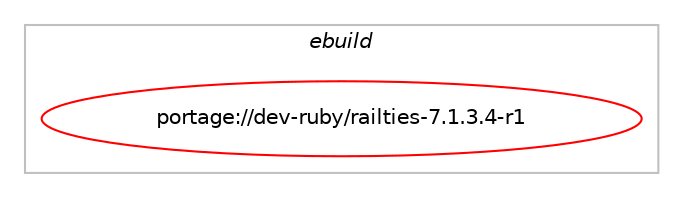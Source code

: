 digraph prolog {

# *************
# Graph options
# *************

newrank=true;
concentrate=true;
compound=true;
graph [rankdir=LR,fontname=Helvetica,fontsize=10,ranksep=1.5];#, ranksep=2.5, nodesep=0.2];
edge  [arrowhead=vee];
node  [fontname=Helvetica,fontsize=10];

# **********
# The ebuild
# **********

subgraph cluster_leftcol {
color=gray;
label=<<i>ebuild</i>>;
id [label="portage://dev-ruby/railties-7.1.3.4-r1", color=red, width=4, href="../dev-ruby/railties-7.1.3.4-r1.svg"];
}

# ****************
# The dependencies
# ****************

subgraph cluster_midcol {
color=gray;
label=<<i>dependencies</i>>;
subgraph cluster_compile {
fillcolor="#eeeeee";
style=filled;
label=<<i>compile</i>>;
# *** BEGIN UNKNOWN DEPENDENCY TYPE (TODO) ***
# id -> equal(use_conditional_group(positive,ruby_targets_ruby31,portage://dev-ruby/railties-7.1.3.4-r1,[package_dependency(portage://dev-ruby/railties-7.1.3.4-r1,install,no,dev-lang,ruby,none,[,,],[slot(3.1)],[])]))
# *** END UNKNOWN DEPENDENCY TYPE (TODO) ***

# *** BEGIN UNKNOWN DEPENDENCY TYPE (TODO) ***
# id -> equal(use_conditional_group(positive,ruby_targets_ruby31,portage://dev-ruby/railties-7.1.3.4-r1,[package_dependency(portage://dev-ruby/railties-7.1.3.4-r1,install,no,virtual,rubygems,none,[,,],[],[use(enable(ruby_targets_ruby31),negative)])]))
# *** END UNKNOWN DEPENDENCY TYPE (TODO) ***

# *** BEGIN UNKNOWN DEPENDENCY TYPE (TODO) ***
# id -> equal(use_conditional_group(positive,ruby_targets_ruby32,portage://dev-ruby/railties-7.1.3.4-r1,[package_dependency(portage://dev-ruby/railties-7.1.3.4-r1,install,no,dev-lang,ruby,none,[,,],[slot(3.2)],[])]))
# *** END UNKNOWN DEPENDENCY TYPE (TODO) ***

# *** BEGIN UNKNOWN DEPENDENCY TYPE (TODO) ***
# id -> equal(use_conditional_group(positive,ruby_targets_ruby32,portage://dev-ruby/railties-7.1.3.4-r1,[package_dependency(portage://dev-ruby/railties-7.1.3.4-r1,install,no,virtual,rubygems,none,[,,],[],[use(enable(ruby_targets_ruby32),negative)])]))
# *** END UNKNOWN DEPENDENCY TYPE (TODO) ***

# *** BEGIN UNKNOWN DEPENDENCY TYPE (TODO) ***
# id -> equal(use_conditional_group(positive,ruby_targets_ruby33,portage://dev-ruby/railties-7.1.3.4-r1,[package_dependency(portage://dev-ruby/railties-7.1.3.4-r1,install,no,dev-lang,ruby,none,[,,],[slot(3.3)],[])]))
# *** END UNKNOWN DEPENDENCY TYPE (TODO) ***

# *** BEGIN UNKNOWN DEPENDENCY TYPE (TODO) ***
# id -> equal(use_conditional_group(positive,ruby_targets_ruby33,portage://dev-ruby/railties-7.1.3.4-r1,[package_dependency(portage://dev-ruby/railties-7.1.3.4-r1,install,no,virtual,rubygems,none,[,,],[],[use(enable(ruby_targets_ruby33),negative)])]))
# *** END UNKNOWN DEPENDENCY TYPE (TODO) ***

}
subgraph cluster_compileandrun {
fillcolor="#eeeeee";
style=filled;
label=<<i>compile and run</i>>;
}
subgraph cluster_run {
fillcolor="#eeeeee";
style=filled;
label=<<i>run</i>>;
# *** BEGIN UNKNOWN DEPENDENCY TYPE (TODO) ***
# id -> equal(use_conditional_group(positive,ruby_targets_ruby31,portage://dev-ruby/railties-7.1.3.4-r1,[package_dependency(portage://dev-ruby/railties-7.1.3.4-r1,run,no,dev-lang,ruby,none,[,,],[slot(3.1)],[])]))
# *** END UNKNOWN DEPENDENCY TYPE (TODO) ***

# *** BEGIN UNKNOWN DEPENDENCY TYPE (TODO) ***
# id -> equal(use_conditional_group(positive,ruby_targets_ruby31,portage://dev-ruby/railties-7.1.3.4-r1,[package_dependency(portage://dev-ruby/railties-7.1.3.4-r1,run,no,dev-ruby,actionpack,tilde,[7.1.3.4,,,7.1.3.4],[],[use(enable(ruby_targets_ruby31),negative)]),package_dependency(portage://dev-ruby/railties-7.1.3.4-r1,run,no,dev-ruby,activesupport,tilde,[7.1.3.4,,,7.1.3.4],[],[use(enable(ruby_targets_ruby31),negative)]),package_dependency(portage://dev-ruby/railties-7.1.3.4-r1,run,no,dev-ruby,irb,none,[,,],[],[use(enable(ruby_targets_ruby31),negative)]),package_dependency(portage://dev-ruby/railties-7.1.3.4-r1,run,no,dev-ruby,rackup,greaterequal,[1.0.0,,,1.0.0],[],[use(enable(ruby_targets_ruby31),negative)]),package_dependency(portage://dev-ruby/railties-7.1.3.4-r1,run,no,dev-ruby,rake,greaterequal,[12.2,,,12.2],[],[use(enable(ruby_targets_ruby31),negative)]),package_dependency(portage://dev-ruby/railties-7.1.3.4-r1,run,no,dev-ruby,thor,greaterequal,[1.2.2,,,1.2.2],[slot(1)],[use(enable(ruby_targets_ruby31),negative)]),package_dependency(portage://dev-ruby/railties-7.1.3.4-r1,run,no,dev-ruby,zeitwerk,greaterequal,[2.6,,,2.6],[slot(2)],[use(enable(ruby_targets_ruby31),negative)])]))
# *** END UNKNOWN DEPENDENCY TYPE (TODO) ***

# *** BEGIN UNKNOWN DEPENDENCY TYPE (TODO) ***
# id -> equal(use_conditional_group(positive,ruby_targets_ruby31,portage://dev-ruby/railties-7.1.3.4-r1,[package_dependency(portage://dev-ruby/railties-7.1.3.4-r1,run,no,virtual,rubygems,none,[,,],[],[use(enable(ruby_targets_ruby31),negative)])]))
# *** END UNKNOWN DEPENDENCY TYPE (TODO) ***

# *** BEGIN UNKNOWN DEPENDENCY TYPE (TODO) ***
# id -> equal(use_conditional_group(positive,ruby_targets_ruby32,portage://dev-ruby/railties-7.1.3.4-r1,[package_dependency(portage://dev-ruby/railties-7.1.3.4-r1,run,no,dev-lang,ruby,none,[,,],[slot(3.2)],[])]))
# *** END UNKNOWN DEPENDENCY TYPE (TODO) ***

# *** BEGIN UNKNOWN DEPENDENCY TYPE (TODO) ***
# id -> equal(use_conditional_group(positive,ruby_targets_ruby32,portage://dev-ruby/railties-7.1.3.4-r1,[package_dependency(portage://dev-ruby/railties-7.1.3.4-r1,run,no,dev-ruby,actionpack,tilde,[7.1.3.4,,,7.1.3.4],[],[use(enable(ruby_targets_ruby32),negative)]),package_dependency(portage://dev-ruby/railties-7.1.3.4-r1,run,no,dev-ruby,activesupport,tilde,[7.1.3.4,,,7.1.3.4],[],[use(enable(ruby_targets_ruby32),negative)]),package_dependency(portage://dev-ruby/railties-7.1.3.4-r1,run,no,dev-ruby,irb,none,[,,],[],[use(enable(ruby_targets_ruby32),negative)]),package_dependency(portage://dev-ruby/railties-7.1.3.4-r1,run,no,dev-ruby,rackup,greaterequal,[1.0.0,,,1.0.0],[],[use(enable(ruby_targets_ruby32),negative)]),package_dependency(portage://dev-ruby/railties-7.1.3.4-r1,run,no,dev-ruby,rake,greaterequal,[12.2,,,12.2],[],[use(enable(ruby_targets_ruby32),negative)]),package_dependency(portage://dev-ruby/railties-7.1.3.4-r1,run,no,dev-ruby,thor,greaterequal,[1.2.2,,,1.2.2],[slot(1)],[use(enable(ruby_targets_ruby32),negative)]),package_dependency(portage://dev-ruby/railties-7.1.3.4-r1,run,no,dev-ruby,zeitwerk,greaterequal,[2.6,,,2.6],[slot(2)],[use(enable(ruby_targets_ruby32),negative)])]))
# *** END UNKNOWN DEPENDENCY TYPE (TODO) ***

# *** BEGIN UNKNOWN DEPENDENCY TYPE (TODO) ***
# id -> equal(use_conditional_group(positive,ruby_targets_ruby32,portage://dev-ruby/railties-7.1.3.4-r1,[package_dependency(portage://dev-ruby/railties-7.1.3.4-r1,run,no,virtual,rubygems,none,[,,],[],[use(enable(ruby_targets_ruby32),negative)])]))
# *** END UNKNOWN DEPENDENCY TYPE (TODO) ***

# *** BEGIN UNKNOWN DEPENDENCY TYPE (TODO) ***
# id -> equal(use_conditional_group(positive,ruby_targets_ruby33,portage://dev-ruby/railties-7.1.3.4-r1,[package_dependency(portage://dev-ruby/railties-7.1.3.4-r1,run,no,dev-lang,ruby,none,[,,],[slot(3.3)],[])]))
# *** END UNKNOWN DEPENDENCY TYPE (TODO) ***

# *** BEGIN UNKNOWN DEPENDENCY TYPE (TODO) ***
# id -> equal(use_conditional_group(positive,ruby_targets_ruby33,portage://dev-ruby/railties-7.1.3.4-r1,[package_dependency(portage://dev-ruby/railties-7.1.3.4-r1,run,no,dev-ruby,actionpack,tilde,[7.1.3.4,,,7.1.3.4],[],[use(enable(ruby_targets_ruby33),negative)]),package_dependency(portage://dev-ruby/railties-7.1.3.4-r1,run,no,dev-ruby,activesupport,tilde,[7.1.3.4,,,7.1.3.4],[],[use(enable(ruby_targets_ruby33),negative)]),package_dependency(portage://dev-ruby/railties-7.1.3.4-r1,run,no,dev-ruby,irb,none,[,,],[],[use(enable(ruby_targets_ruby33),negative)]),package_dependency(portage://dev-ruby/railties-7.1.3.4-r1,run,no,dev-ruby,rackup,greaterequal,[1.0.0,,,1.0.0],[],[use(enable(ruby_targets_ruby33),negative)]),package_dependency(portage://dev-ruby/railties-7.1.3.4-r1,run,no,dev-ruby,rake,greaterequal,[12.2,,,12.2],[],[use(enable(ruby_targets_ruby33),negative)]),package_dependency(portage://dev-ruby/railties-7.1.3.4-r1,run,no,dev-ruby,thor,greaterequal,[1.2.2,,,1.2.2],[slot(1)],[use(enable(ruby_targets_ruby33),negative)]),package_dependency(portage://dev-ruby/railties-7.1.3.4-r1,run,no,dev-ruby,zeitwerk,greaterequal,[2.6,,,2.6],[slot(2)],[use(enable(ruby_targets_ruby33),negative)])]))
# *** END UNKNOWN DEPENDENCY TYPE (TODO) ***

# *** BEGIN UNKNOWN DEPENDENCY TYPE (TODO) ***
# id -> equal(use_conditional_group(positive,ruby_targets_ruby33,portage://dev-ruby/railties-7.1.3.4-r1,[package_dependency(portage://dev-ruby/railties-7.1.3.4-r1,run,no,virtual,rubygems,none,[,,],[],[use(enable(ruby_targets_ruby33),negative)])]))
# *** END UNKNOWN DEPENDENCY TYPE (TODO) ***

# *** BEGIN UNKNOWN DEPENDENCY TYPE (TODO) ***
# id -> equal(package_dependency(portage://dev-ruby/railties-7.1.3.4-r1,run,no,app-eselect,eselect-rails,greaterequal,[0.27,,,0.27],[],[]))
# *** END UNKNOWN DEPENDENCY TYPE (TODO) ***

}
}

# **************
# The candidates
# **************

subgraph cluster_choices {
rank=same;
color=gray;
label=<<i>candidates</i>>;

}

}
